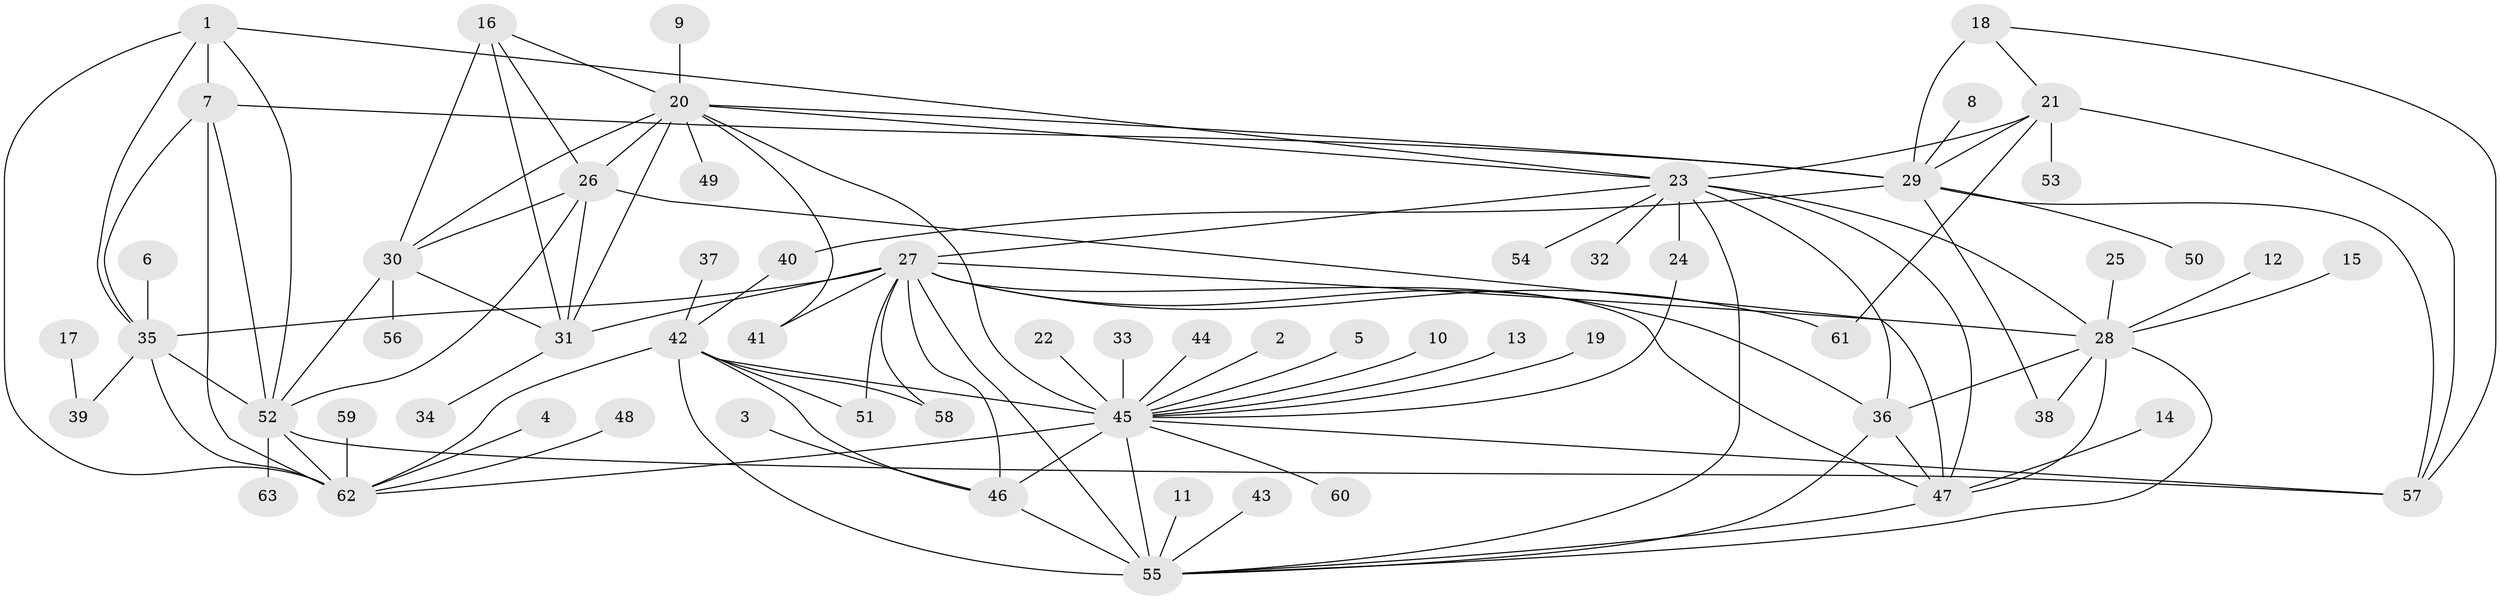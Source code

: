 // original degree distribution, {8: 0.040983606557377046, 9: 0.04918032786885246, 12: 0.040983606557377046, 13: 0.00819672131147541, 7: 0.03278688524590164, 11: 0.00819672131147541, 10: 0.00819672131147541, 6: 0.05737704918032787, 2: 0.18032786885245902, 1: 0.5327868852459017, 4: 0.01639344262295082, 3: 0.02459016393442623}
// Generated by graph-tools (version 1.1) at 2025/50/03/09/25 03:50:32]
// undirected, 63 vertices, 110 edges
graph export_dot {
graph [start="1"]
  node [color=gray90,style=filled];
  1;
  2;
  3;
  4;
  5;
  6;
  7;
  8;
  9;
  10;
  11;
  12;
  13;
  14;
  15;
  16;
  17;
  18;
  19;
  20;
  21;
  22;
  23;
  24;
  25;
  26;
  27;
  28;
  29;
  30;
  31;
  32;
  33;
  34;
  35;
  36;
  37;
  38;
  39;
  40;
  41;
  42;
  43;
  44;
  45;
  46;
  47;
  48;
  49;
  50;
  51;
  52;
  53;
  54;
  55;
  56;
  57;
  58;
  59;
  60;
  61;
  62;
  63;
  1 -- 7 [weight=2.0];
  1 -- 23 [weight=1.0];
  1 -- 35 [weight=1.0];
  1 -- 52 [weight=1.0];
  1 -- 62 [weight=1.0];
  2 -- 45 [weight=1.0];
  3 -- 46 [weight=1.0];
  4 -- 62 [weight=1.0];
  5 -- 45 [weight=1.0];
  6 -- 35 [weight=1.0];
  7 -- 29 [weight=1.0];
  7 -- 35 [weight=2.0];
  7 -- 52 [weight=2.0];
  7 -- 62 [weight=2.0];
  8 -- 29 [weight=1.0];
  9 -- 20 [weight=1.0];
  10 -- 45 [weight=1.0];
  11 -- 55 [weight=1.0];
  12 -- 28 [weight=1.0];
  13 -- 45 [weight=1.0];
  14 -- 47 [weight=1.0];
  15 -- 28 [weight=1.0];
  16 -- 20 [weight=1.0];
  16 -- 26 [weight=1.0];
  16 -- 30 [weight=1.0];
  16 -- 31 [weight=2.0];
  17 -- 39 [weight=1.0];
  18 -- 21 [weight=2.0];
  18 -- 29 [weight=4.0];
  18 -- 57 [weight=2.0];
  19 -- 45 [weight=1.0];
  20 -- 23 [weight=1.0];
  20 -- 26 [weight=1.0];
  20 -- 29 [weight=1.0];
  20 -- 30 [weight=1.0];
  20 -- 31 [weight=2.0];
  20 -- 41 [weight=1.0];
  20 -- 45 [weight=1.0];
  20 -- 49 [weight=1.0];
  21 -- 23 [weight=1.0];
  21 -- 29 [weight=2.0];
  21 -- 53 [weight=1.0];
  21 -- 57 [weight=1.0];
  21 -- 61 [weight=1.0];
  22 -- 45 [weight=1.0];
  23 -- 24 [weight=1.0];
  23 -- 27 [weight=1.0];
  23 -- 28 [weight=1.0];
  23 -- 32 [weight=1.0];
  23 -- 36 [weight=1.0];
  23 -- 47 [weight=1.0];
  23 -- 54 [weight=1.0];
  23 -- 55 [weight=1.0];
  24 -- 45 [weight=1.0];
  25 -- 28 [weight=1.0];
  26 -- 30 [weight=1.0];
  26 -- 31 [weight=2.0];
  26 -- 47 [weight=1.0];
  26 -- 52 [weight=1.0];
  27 -- 28 [weight=1.0];
  27 -- 31 [weight=1.0];
  27 -- 35 [weight=1.0];
  27 -- 36 [weight=1.0];
  27 -- 41 [weight=1.0];
  27 -- 46 [weight=1.0];
  27 -- 47 [weight=1.0];
  27 -- 51 [weight=1.0];
  27 -- 55 [weight=1.0];
  27 -- 58 [weight=1.0];
  27 -- 61 [weight=1.0];
  28 -- 36 [weight=1.0];
  28 -- 38 [weight=1.0];
  28 -- 47 [weight=1.0];
  28 -- 55 [weight=1.0];
  29 -- 38 [weight=1.0];
  29 -- 40 [weight=1.0];
  29 -- 50 [weight=1.0];
  29 -- 57 [weight=2.0];
  30 -- 31 [weight=2.0];
  30 -- 52 [weight=1.0];
  30 -- 56 [weight=1.0];
  31 -- 34 [weight=1.0];
  33 -- 45 [weight=1.0];
  35 -- 39 [weight=1.0];
  35 -- 52 [weight=1.0];
  35 -- 62 [weight=1.0];
  36 -- 47 [weight=1.0];
  36 -- 55 [weight=1.0];
  37 -- 42 [weight=1.0];
  40 -- 42 [weight=1.0];
  42 -- 45 [weight=3.0];
  42 -- 46 [weight=1.0];
  42 -- 51 [weight=1.0];
  42 -- 55 [weight=1.0];
  42 -- 58 [weight=1.0];
  42 -- 62 [weight=2.0];
  43 -- 55 [weight=1.0];
  44 -- 45 [weight=1.0];
  45 -- 46 [weight=3.0];
  45 -- 55 [weight=3.0];
  45 -- 57 [weight=1.0];
  45 -- 60 [weight=1.0];
  45 -- 62 [weight=1.0];
  46 -- 55 [weight=1.0];
  47 -- 55 [weight=1.0];
  48 -- 62 [weight=1.0];
  52 -- 57 [weight=1.0];
  52 -- 62 [weight=1.0];
  52 -- 63 [weight=1.0];
  59 -- 62 [weight=1.0];
}

